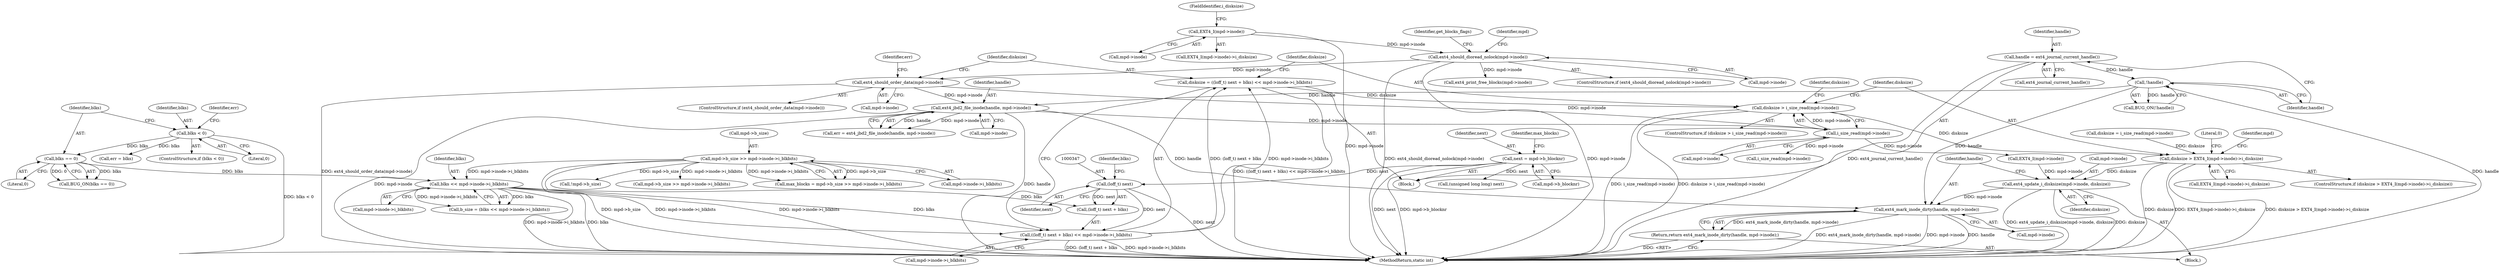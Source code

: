 digraph "0_linux_744692dc059845b2a3022119871846e74d4f6e11_14@API" {
"1000356" [label="(Call,disksize > i_size_read(mpd->inode))"];
"1000342" [label="(Call,disksize = ((loff_t) next + blks) << mpd->inode->i_blkbits)"];
"1000344" [label="(Call,((loff_t) next + blks) << mpd->inode->i_blkbits)"];
"1000346" [label="(Call,(loff_t) next)"];
"1000115" [label="(Call,next = mpd->b_blocknr)"];
"1000302" [label="(Call,blks << mpd->inode->i_blkbits)"];
"1000297" [label="(Call,blks == 0)"];
"1000212" [label="(Call,blks < 0)"];
"1000123" [label="(Call,mpd->b_size >> mpd->inode->i_blkbits)"];
"1000358" [label="(Call,i_size_read(mpd->inode))"];
"1000326" [label="(Call,ext4_should_order_data(mpd->inode))"];
"1000193" [label="(Call,ext4_should_dioread_nolock(mpd->inode))"];
"1000136" [label="(Call,EXT4_I(mpd->inode))"];
"1000333" [label="(Call,ext4_jbd2_file_inode(handle, mpd->inode))"];
"1000184" [label="(Call,!handle)"];
"1000180" [label="(Call,handle = ext4_journal_current_handle())"];
"1000369" [label="(Call,disksize > EXT4_I(mpd->inode)->i_disksize)"];
"1000378" [label="(Call,ext4_update_i_disksize(mpd->inode, disksize))"];
"1000384" [label="(Call,ext4_mark_inode_dirty(handle, mpd->inode))"];
"1000383" [label="(Return,return ext4_mark_inode_dirty(handle, mpd->inode);)"];
"1000135" [label="(Call,EXT4_I(mpd->inode)->i_disksize)"];
"1000379" [label="(Call,mpd->inode)"];
"1000368" [label="(ControlStructure,if (disksize > EXT4_I(mpd->inode)->i_disksize))"];
"1000371" [label="(Call,EXT4_I(mpd->inode)->i_disksize)"];
"1000333" [label="(Call,ext4_jbd2_file_inode(handle, mpd->inode))"];
"1000300" [label="(Call,b_size = (blks << mpd->inode->i_blkbits))"];
"1000372" [label="(Call,EXT4_I(mpd->inode))"];
"1000217" [label="(Identifier,err)"];
"1000185" [label="(Identifier,handle)"];
"1000369" [label="(Call,disksize > EXT4_I(mpd->inode)->i_disksize)"];
"1000110" [label="(Block,)"];
"1000193" [label="(Call,ext4_should_dioread_nolock(mpd->inode))"];
"1000380" [label="(Identifier,mpd)"];
"1000182" [label="(Call,ext4_journal_current_handle())"];
"1000117" [label="(Call,mpd->b_blocknr)"];
"1000362" [label="(Call,disksize = i_size_read(mpd->inode))"];
"1000278" [label="(Call,ext4_print_free_blocks(mpd->inode))"];
"1000203" [label="(Identifier,mpd)"];
"1000390" [label="(Literal,0)"];
"1000325" [label="(ControlStructure,if (ext4_should_order_data(mpd->inode)))"];
"1000122" [label="(Identifier,max_blocks)"];
"1000302" [label="(Call,blks << mpd->inode->i_blkbits)"];
"1000345" [label="(Call,(loff_t) next + blks)"];
"1000296" [label="(Call,BUG_ON(blks == 0))"];
"1000216" [label="(Call,err = blks)"];
"1000342" [label="(Call,disksize = ((loff_t) next + blks) << mpd->inode->i_blkbits)"];
"1000211" [label="(ControlStructure,if (blks < 0))"];
"1000298" [label="(Identifier,blks)"];
"1000346" [label="(Call,(loff_t) next)"];
"1000174" [label="(Call,!mpd->b_size)"];
"1000364" [label="(Call,i_size_read(mpd->inode))"];
"1000327" [label="(Call,mpd->inode)"];
"1000192" [label="(ControlStructure,if (ext4_should_dioread_nolock(mpd->inode)))"];
"1000140" [label="(FieldIdentifier,i_disksize)"];
"1000357" [label="(Identifier,disksize)"];
"1000259" [label="(Call,(unsigned long long) next)"];
"1000355" [label="(ControlStructure,if (disksize > i_size_read(mpd->inode)))"];
"1000377" [label="(Block,)"];
"1000299" [label="(Literal,0)"];
"1000213" [label="(Identifier,blks)"];
"1000262" [label="(Call,mpd->b_size >> mpd->inode->i_blkbits)"];
"1000180" [label="(Call,handle = ext4_journal_current_handle())"];
"1000181" [label="(Identifier,handle)"];
"1000348" [label="(Identifier,next)"];
"1000334" [label="(Identifier,handle)"];
"1000358" [label="(Call,i_size_read(mpd->inode))"];
"1000378" [label="(Call,ext4_update_i_disksize(mpd->inode, disksize))"];
"1000383" [label="(Return,return ext4_mark_inode_dirty(handle, mpd->inode);)"];
"1000335" [label="(Call,mpd->inode)"];
"1000116" [label="(Identifier,next)"];
"1000363" [label="(Identifier,disksize)"];
"1000326" [label="(Call,ext4_should_order_data(mpd->inode))"];
"1000137" [label="(Call,mpd->inode)"];
"1000356" [label="(Call,disksize > i_size_read(mpd->inode))"];
"1000382" [label="(Identifier,disksize)"];
"1000127" [label="(Call,mpd->inode->i_blkbits)"];
"1000212" [label="(Call,blks < 0)"];
"1000386" [label="(Call,mpd->inode)"];
"1000115" [label="(Call,next = mpd->b_blocknr)"];
"1000384" [label="(Call,ext4_mark_inode_dirty(handle, mpd->inode))"];
"1000370" [label="(Identifier,disksize)"];
"1000359" [label="(Call,mpd->inode)"];
"1000332" [label="(Identifier,err)"];
"1000198" [label="(Identifier,get_blocks_flags)"];
"1000121" [label="(Call,max_blocks = mpd->b_size >> mpd->inode->i_blkbits)"];
"1000343" [label="(Identifier,disksize)"];
"1000303" [label="(Identifier,blks)"];
"1000304" [label="(Call,mpd->inode->i_blkbits)"];
"1000194" [label="(Call,mpd->inode)"];
"1000350" [label="(Call,mpd->inode->i_blkbits)"];
"1000385" [label="(Identifier,handle)"];
"1000349" [label="(Identifier,blks)"];
"1000123" [label="(Call,mpd->b_size >> mpd->inode->i_blkbits)"];
"1000184" [label="(Call,!handle)"];
"1000136" [label="(Call,EXT4_I(mpd->inode))"];
"1000391" [label="(MethodReturn,static int)"];
"1000297" [label="(Call,blks == 0)"];
"1000124" [label="(Call,mpd->b_size)"];
"1000214" [label="(Literal,0)"];
"1000183" [label="(Call,BUG_ON(!handle))"];
"1000331" [label="(Call,err = ext4_jbd2_file_inode(handle, mpd->inode))"];
"1000344" [label="(Call,((loff_t) next + blks) << mpd->inode->i_blkbits)"];
"1000356" -> "1000355"  [label="AST: "];
"1000356" -> "1000358"  [label="CFG: "];
"1000357" -> "1000356"  [label="AST: "];
"1000358" -> "1000356"  [label="AST: "];
"1000363" -> "1000356"  [label="CFG: "];
"1000370" -> "1000356"  [label="CFG: "];
"1000356" -> "1000391"  [label="DDG: disksize > i_size_read(mpd->inode)"];
"1000356" -> "1000391"  [label="DDG: i_size_read(mpd->inode)"];
"1000342" -> "1000356"  [label="DDG: disksize"];
"1000358" -> "1000356"  [label="DDG: mpd->inode"];
"1000356" -> "1000369"  [label="DDG: disksize"];
"1000342" -> "1000110"  [label="AST: "];
"1000342" -> "1000344"  [label="CFG: "];
"1000343" -> "1000342"  [label="AST: "];
"1000344" -> "1000342"  [label="AST: "];
"1000357" -> "1000342"  [label="CFG: "];
"1000342" -> "1000391"  [label="DDG: ((loff_t) next + blks) << mpd->inode->i_blkbits"];
"1000344" -> "1000342"  [label="DDG: (loff_t) next + blks"];
"1000344" -> "1000342"  [label="DDG: mpd->inode->i_blkbits"];
"1000344" -> "1000350"  [label="CFG: "];
"1000345" -> "1000344"  [label="AST: "];
"1000350" -> "1000344"  [label="AST: "];
"1000344" -> "1000391"  [label="DDG: mpd->inode->i_blkbits"];
"1000344" -> "1000391"  [label="DDG: (loff_t) next + blks"];
"1000346" -> "1000344"  [label="DDG: next"];
"1000302" -> "1000344"  [label="DDG: blks"];
"1000302" -> "1000344"  [label="DDG: mpd->inode->i_blkbits"];
"1000346" -> "1000345"  [label="AST: "];
"1000346" -> "1000348"  [label="CFG: "];
"1000347" -> "1000346"  [label="AST: "];
"1000348" -> "1000346"  [label="AST: "];
"1000349" -> "1000346"  [label="CFG: "];
"1000346" -> "1000391"  [label="DDG: next"];
"1000346" -> "1000345"  [label="DDG: next"];
"1000115" -> "1000346"  [label="DDG: next"];
"1000115" -> "1000110"  [label="AST: "];
"1000115" -> "1000117"  [label="CFG: "];
"1000116" -> "1000115"  [label="AST: "];
"1000117" -> "1000115"  [label="AST: "];
"1000122" -> "1000115"  [label="CFG: "];
"1000115" -> "1000391"  [label="DDG: mpd->b_blocknr"];
"1000115" -> "1000391"  [label="DDG: next"];
"1000115" -> "1000259"  [label="DDG: next"];
"1000302" -> "1000300"  [label="AST: "];
"1000302" -> "1000304"  [label="CFG: "];
"1000303" -> "1000302"  [label="AST: "];
"1000304" -> "1000302"  [label="AST: "];
"1000300" -> "1000302"  [label="CFG: "];
"1000302" -> "1000391"  [label="DDG: blks"];
"1000302" -> "1000391"  [label="DDG: mpd->inode->i_blkbits"];
"1000302" -> "1000300"  [label="DDG: blks"];
"1000302" -> "1000300"  [label="DDG: mpd->inode->i_blkbits"];
"1000297" -> "1000302"  [label="DDG: blks"];
"1000123" -> "1000302"  [label="DDG: mpd->inode->i_blkbits"];
"1000302" -> "1000345"  [label="DDG: blks"];
"1000297" -> "1000296"  [label="AST: "];
"1000297" -> "1000299"  [label="CFG: "];
"1000298" -> "1000297"  [label="AST: "];
"1000299" -> "1000297"  [label="AST: "];
"1000296" -> "1000297"  [label="CFG: "];
"1000297" -> "1000296"  [label="DDG: blks"];
"1000297" -> "1000296"  [label="DDG: 0"];
"1000212" -> "1000297"  [label="DDG: blks"];
"1000212" -> "1000211"  [label="AST: "];
"1000212" -> "1000214"  [label="CFG: "];
"1000213" -> "1000212"  [label="AST: "];
"1000214" -> "1000212"  [label="AST: "];
"1000217" -> "1000212"  [label="CFG: "];
"1000298" -> "1000212"  [label="CFG: "];
"1000212" -> "1000391"  [label="DDG: blks < 0"];
"1000212" -> "1000216"  [label="DDG: blks"];
"1000123" -> "1000121"  [label="AST: "];
"1000123" -> "1000127"  [label="CFG: "];
"1000124" -> "1000123"  [label="AST: "];
"1000127" -> "1000123"  [label="AST: "];
"1000121" -> "1000123"  [label="CFG: "];
"1000123" -> "1000391"  [label="DDG: mpd->inode->i_blkbits"];
"1000123" -> "1000391"  [label="DDG: mpd->b_size"];
"1000123" -> "1000121"  [label="DDG: mpd->b_size"];
"1000123" -> "1000121"  [label="DDG: mpd->inode->i_blkbits"];
"1000123" -> "1000174"  [label="DDG: mpd->b_size"];
"1000123" -> "1000262"  [label="DDG: mpd->inode->i_blkbits"];
"1000358" -> "1000359"  [label="CFG: "];
"1000359" -> "1000358"  [label="AST: "];
"1000326" -> "1000358"  [label="DDG: mpd->inode"];
"1000333" -> "1000358"  [label="DDG: mpd->inode"];
"1000358" -> "1000364"  [label="DDG: mpd->inode"];
"1000358" -> "1000372"  [label="DDG: mpd->inode"];
"1000326" -> "1000325"  [label="AST: "];
"1000326" -> "1000327"  [label="CFG: "];
"1000327" -> "1000326"  [label="AST: "];
"1000332" -> "1000326"  [label="CFG: "];
"1000343" -> "1000326"  [label="CFG: "];
"1000326" -> "1000391"  [label="DDG: ext4_should_order_data(mpd->inode)"];
"1000193" -> "1000326"  [label="DDG: mpd->inode"];
"1000326" -> "1000333"  [label="DDG: mpd->inode"];
"1000193" -> "1000192"  [label="AST: "];
"1000193" -> "1000194"  [label="CFG: "];
"1000194" -> "1000193"  [label="AST: "];
"1000198" -> "1000193"  [label="CFG: "];
"1000203" -> "1000193"  [label="CFG: "];
"1000193" -> "1000391"  [label="DDG: mpd->inode"];
"1000193" -> "1000391"  [label="DDG: ext4_should_dioread_nolock(mpd->inode)"];
"1000136" -> "1000193"  [label="DDG: mpd->inode"];
"1000193" -> "1000278"  [label="DDG: mpd->inode"];
"1000136" -> "1000135"  [label="AST: "];
"1000136" -> "1000137"  [label="CFG: "];
"1000137" -> "1000136"  [label="AST: "];
"1000140" -> "1000136"  [label="CFG: "];
"1000136" -> "1000391"  [label="DDG: mpd->inode"];
"1000333" -> "1000331"  [label="AST: "];
"1000333" -> "1000335"  [label="CFG: "];
"1000334" -> "1000333"  [label="AST: "];
"1000335" -> "1000333"  [label="AST: "];
"1000331" -> "1000333"  [label="CFG: "];
"1000333" -> "1000391"  [label="DDG: handle"];
"1000333" -> "1000391"  [label="DDG: mpd->inode"];
"1000333" -> "1000331"  [label="DDG: handle"];
"1000333" -> "1000331"  [label="DDG: mpd->inode"];
"1000184" -> "1000333"  [label="DDG: handle"];
"1000333" -> "1000384"  [label="DDG: handle"];
"1000184" -> "1000183"  [label="AST: "];
"1000184" -> "1000185"  [label="CFG: "];
"1000185" -> "1000184"  [label="AST: "];
"1000183" -> "1000184"  [label="CFG: "];
"1000184" -> "1000391"  [label="DDG: handle"];
"1000184" -> "1000183"  [label="DDG: handle"];
"1000180" -> "1000184"  [label="DDG: handle"];
"1000184" -> "1000384"  [label="DDG: handle"];
"1000180" -> "1000110"  [label="AST: "];
"1000180" -> "1000182"  [label="CFG: "];
"1000181" -> "1000180"  [label="AST: "];
"1000182" -> "1000180"  [label="AST: "];
"1000185" -> "1000180"  [label="CFG: "];
"1000180" -> "1000391"  [label="DDG: ext4_journal_current_handle()"];
"1000369" -> "1000368"  [label="AST: "];
"1000369" -> "1000371"  [label="CFG: "];
"1000370" -> "1000369"  [label="AST: "];
"1000371" -> "1000369"  [label="AST: "];
"1000380" -> "1000369"  [label="CFG: "];
"1000390" -> "1000369"  [label="CFG: "];
"1000369" -> "1000391"  [label="DDG: disksize > EXT4_I(mpd->inode)->i_disksize"];
"1000369" -> "1000391"  [label="DDG: disksize"];
"1000369" -> "1000391"  [label="DDG: EXT4_I(mpd->inode)->i_disksize"];
"1000362" -> "1000369"  [label="DDG: disksize"];
"1000369" -> "1000378"  [label="DDG: disksize"];
"1000378" -> "1000377"  [label="AST: "];
"1000378" -> "1000382"  [label="CFG: "];
"1000379" -> "1000378"  [label="AST: "];
"1000382" -> "1000378"  [label="AST: "];
"1000385" -> "1000378"  [label="CFG: "];
"1000378" -> "1000391"  [label="DDG: ext4_update_i_disksize(mpd->inode, disksize)"];
"1000378" -> "1000391"  [label="DDG: disksize"];
"1000372" -> "1000378"  [label="DDG: mpd->inode"];
"1000378" -> "1000384"  [label="DDG: mpd->inode"];
"1000384" -> "1000383"  [label="AST: "];
"1000384" -> "1000386"  [label="CFG: "];
"1000385" -> "1000384"  [label="AST: "];
"1000386" -> "1000384"  [label="AST: "];
"1000383" -> "1000384"  [label="CFG: "];
"1000384" -> "1000391"  [label="DDG: ext4_mark_inode_dirty(handle, mpd->inode)"];
"1000384" -> "1000391"  [label="DDG: mpd->inode"];
"1000384" -> "1000391"  [label="DDG: handle"];
"1000384" -> "1000383"  [label="DDG: ext4_mark_inode_dirty(handle, mpd->inode)"];
"1000383" -> "1000377"  [label="AST: "];
"1000391" -> "1000383"  [label="CFG: "];
"1000383" -> "1000391"  [label="DDG: <RET>"];
}
